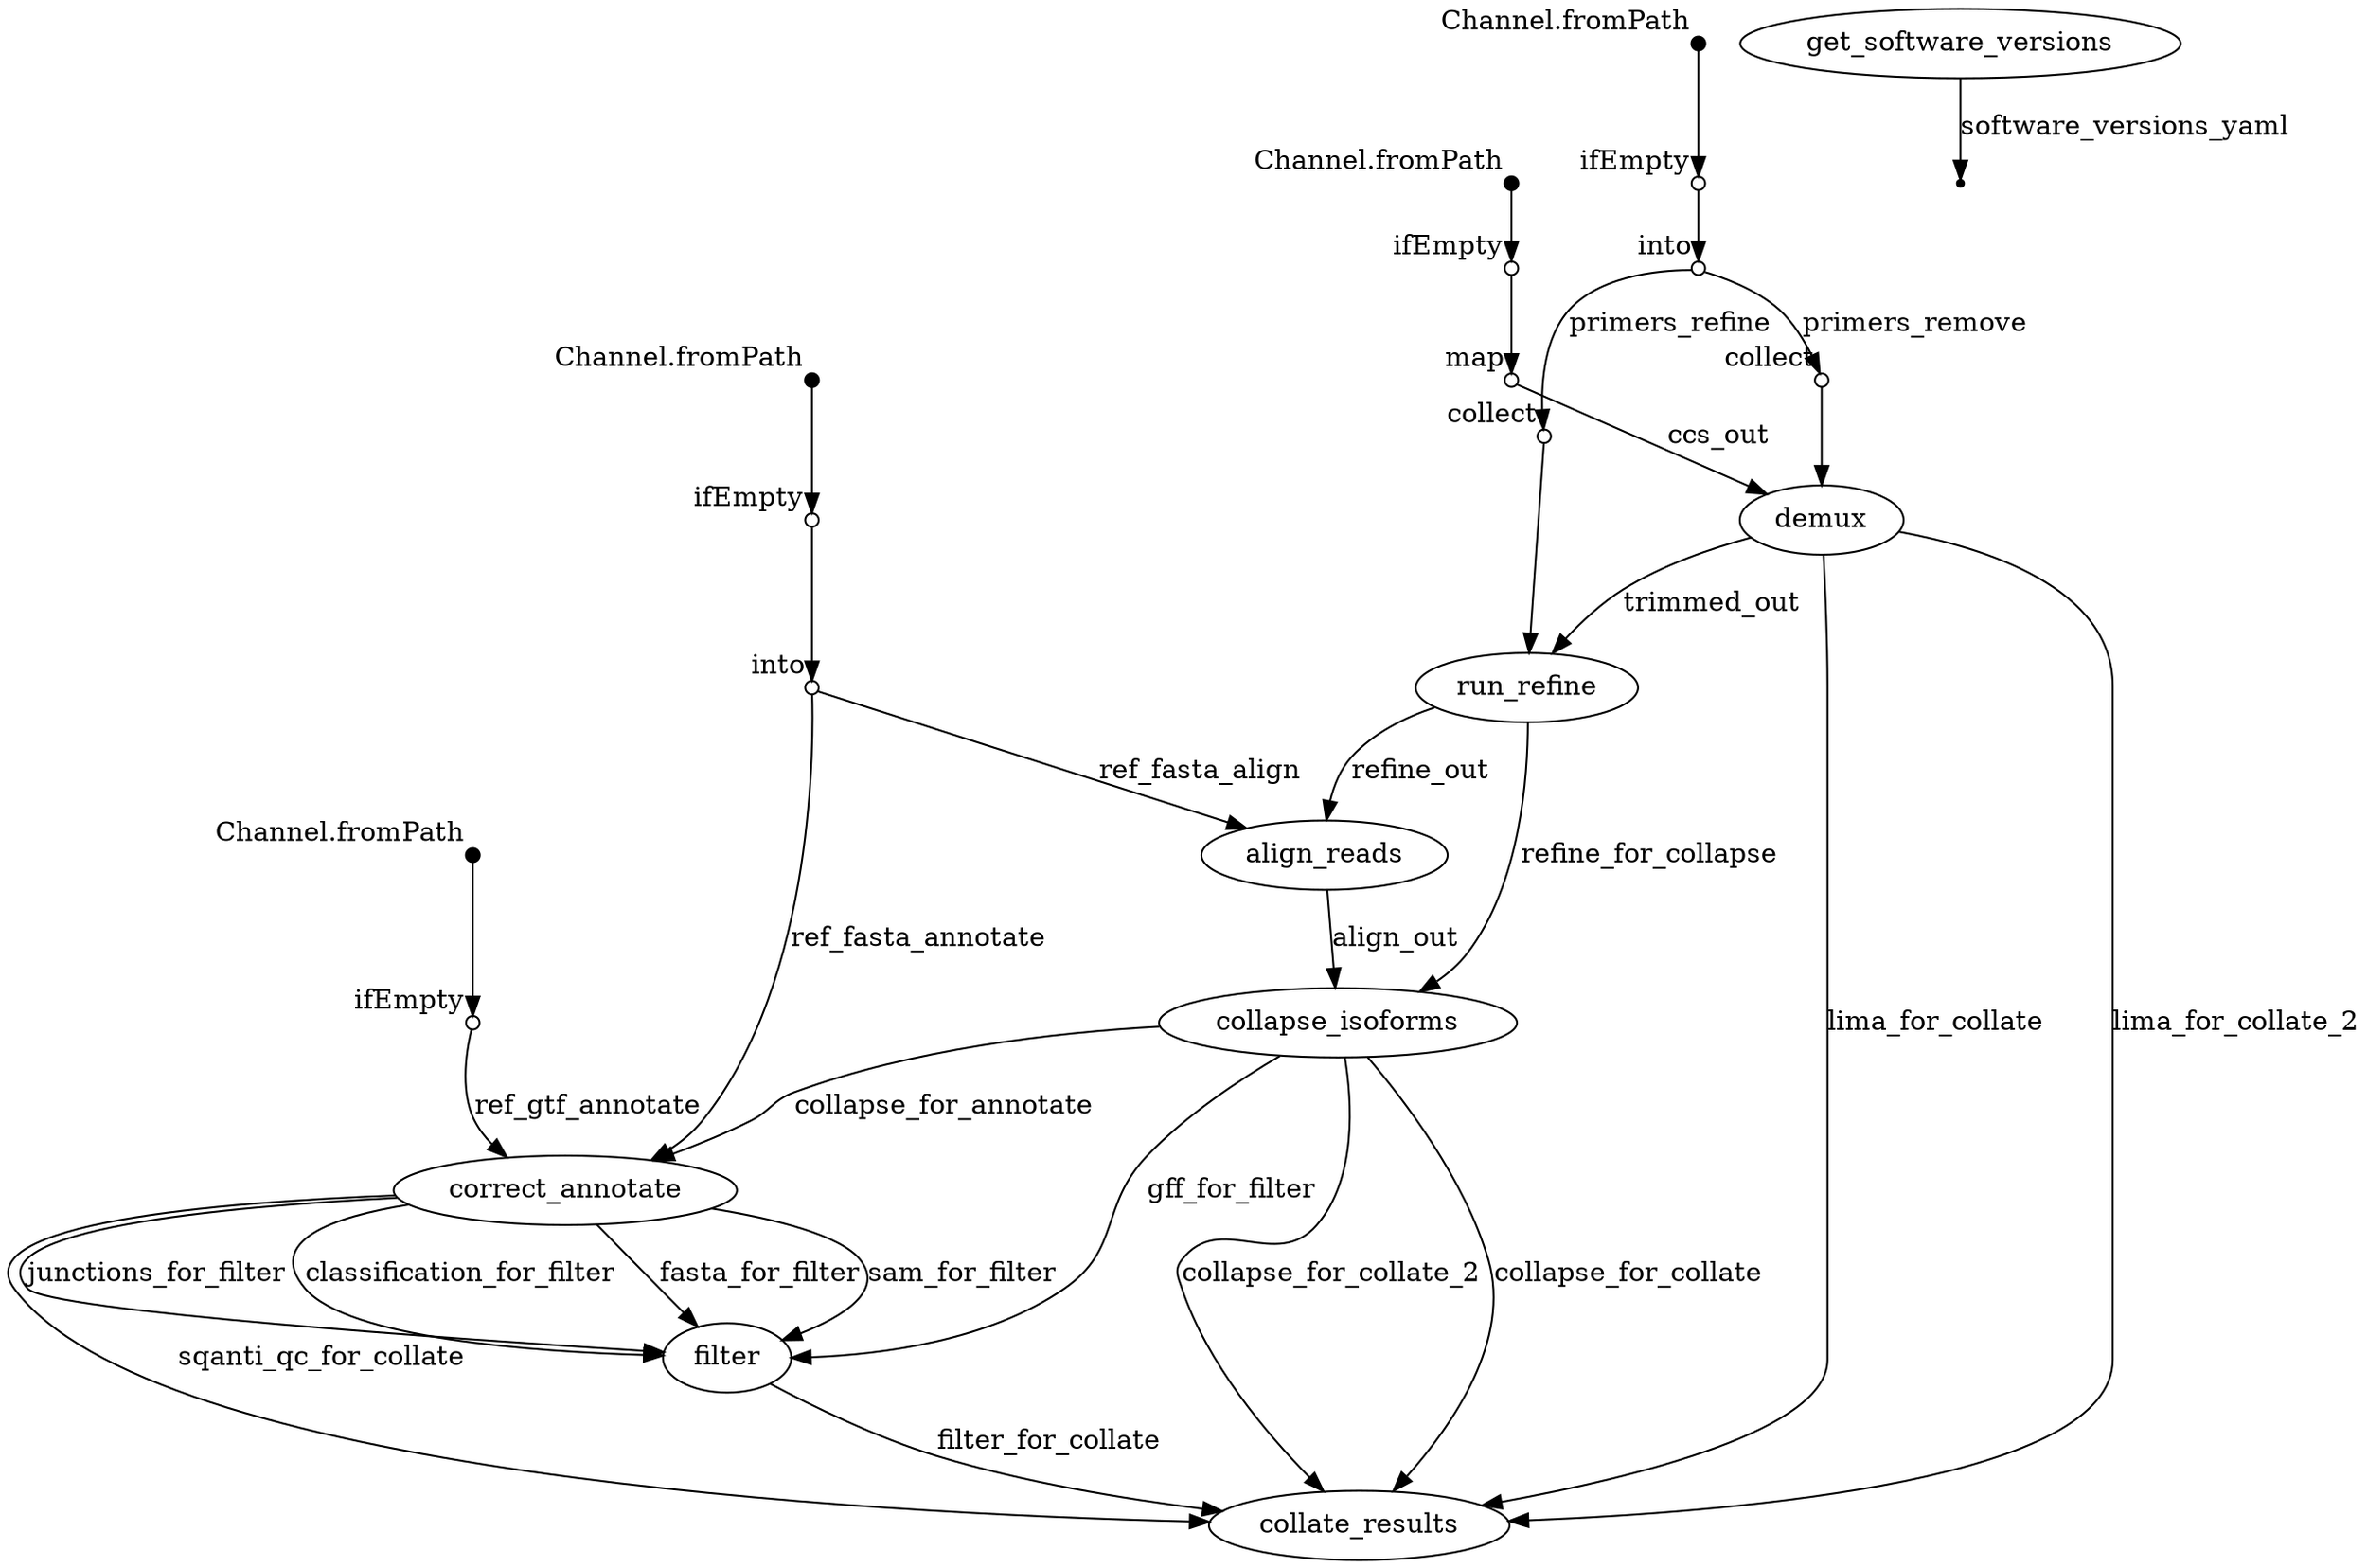 digraph "pipeline_dag" {
p0 [shape=point,label="",fixedsize=true,width=0.1,xlabel="Channel.fromPath"];
p1 [shape=circle,label="",fixedsize=true,width=0.1,xlabel="ifEmpty"];
p0 -> p1;

p1 [shape=circle,label="",fixedsize=true,width=0.1,xlabel="ifEmpty"];
p2 [shape=circle,label="",fixedsize=true,width=0.1,xlabel="map"];
p1 -> p2;

p2 [shape=circle,label="",fixedsize=true,width=0.1,xlabel="map"];
p14 [label="demux"];
p2 -> p14 [label="ccs_out"];

p3 [shape=point,label="",fixedsize=true,width=0.1,xlabel="Channel.fromPath"];
p4 [shape=circle,label="",fixedsize=true,width=0.1,xlabel="ifEmpty"];
p3 -> p4;

p4 [shape=circle,label="",fixedsize=true,width=0.1,xlabel="ifEmpty"];
p5 [shape=circle,label="",fixedsize=true,width=0.1,xlabel="into"];
p4 -> p5;

p5 [shape=circle,label="",fixedsize=true,width=0.1,xlabel="into"];
p13 [shape=circle,label="",fixedsize=true,width=0.1,xlabel="collect"];
p5 -> p13 [label="primers_remove"];

p5 [shape=circle,label="",fixedsize=true,width=0.1,xlabel="into"];
p15 [shape=circle,label="",fixedsize=true,width=0.1,xlabel="collect"];
p5 -> p15 [label="primers_refine"];

p6 [shape=point,label="",fixedsize=true,width=0.1,xlabel="Channel.fromPath"];
p7 [shape=circle,label="",fixedsize=true,width=0.1,xlabel="ifEmpty"];
p6 -> p7;

p7 [shape=circle,label="",fixedsize=true,width=0.1,xlabel="ifEmpty"];
p8 [shape=circle,label="",fixedsize=true,width=0.1,xlabel="into"];
p7 -> p8;

p8 [shape=circle,label="",fixedsize=true,width=0.1,xlabel="into"];
p17 [label="align_reads"];
p8 -> p17 [label="ref_fasta_align"];

p8 [shape=circle,label="",fixedsize=true,width=0.1,xlabel="into"];
p19 [label="correct_annotate"];
p8 -> p19 [label="ref_fasta_annotate"];

p9 [shape=point,label="",fixedsize=true,width=0.1,xlabel="Channel.fromPath"];
p10 [shape=circle,label="",fixedsize=true,width=0.1,xlabel="ifEmpty"];
p9 -> p10;

p10 [shape=circle,label="",fixedsize=true,width=0.1,xlabel="ifEmpty"];
p19 [label="correct_annotate"];
p10 -> p19 [label="ref_gtf_annotate"];

p11 [label="get_software_versions"];
p12 [shape=point];
p11 -> p12 [label="software_versions_yaml"];

p13 [shape=circle,label="",fixedsize=true,width=0.1,xlabel="collect"];
p14 [label="demux"];
p13 -> p14;

p14 [label="demux"];
p16 [label="run_refine"];
p14 -> p16 [label="trimmed_out"];

p14 [label="demux"];
p21 [label="collate_results"];
p14 -> p21 [label="lima_for_collate"];

p14 [label="demux"];
p21 [label="collate_results"];
p14 -> p21 [label="lima_for_collate_2"];

p15 [shape=circle,label="",fixedsize=true,width=0.1,xlabel="collect"];
p16 [label="run_refine"];
p15 -> p16;

p16 [label="run_refine"];
p17 [label="align_reads"];
p16 -> p17 [label="refine_out"];

p16 [label="run_refine"];
p18 [label="collapse_isoforms"];
p16 -> p18 [label="refine_for_collapse"];

p17 [label="align_reads"];
p18 [label="collapse_isoforms"];
p17 -> p18 [label="align_out"];

p18 [label="collapse_isoforms"];
p19 [label="correct_annotate"];
p18 -> p19 [label="collapse_for_annotate"];

p18 [label="collapse_isoforms"];
p20 [label="filter"];
p18 -> p20 [label="gff_for_filter"];

p18 [label="collapse_isoforms"];
p21 [label="collate_results"];
p18 -> p21 [label="collapse_for_collate"];

p18 [label="collapse_isoforms"];
p21 [label="collate_results"];
p18 -> p21 [label="collapse_for_collate_2"];

p19 [label="correct_annotate"];
p20 [label="filter"];
p19 -> p20 [label="classification_for_filter"];

p19 [label="correct_annotate"];
p20 [label="filter"];
p19 -> p20 [label="fasta_for_filter"];

p19 [label="correct_annotate"];
p20 [label="filter"];
p19 -> p20 [label="sam_for_filter"];

p19 [label="correct_annotate"];
p20 [label="filter"];
p19 -> p20 [label="junctions_for_filter"];

p19 [label="correct_annotate"];
p21 [label="collate_results"];
p19 -> p21 [label="sqanti_qc_for_collate"];

p20 [label="filter"];
p21 [label="collate_results"];
p20 -> p21 [label="filter_for_collate"];

}
